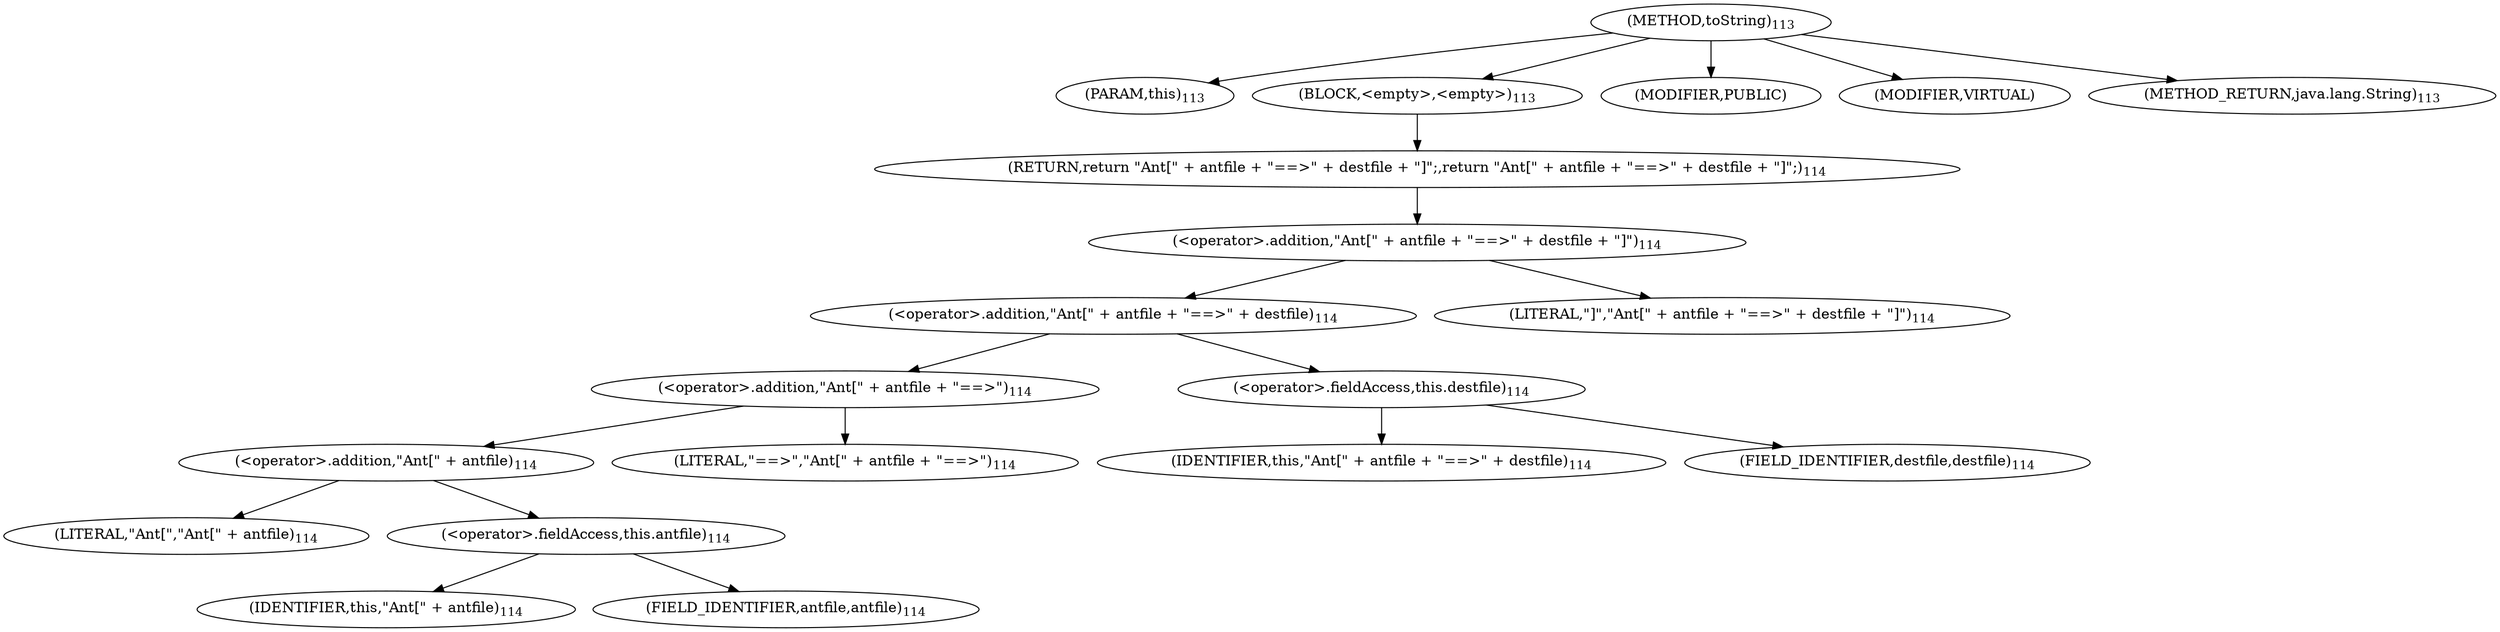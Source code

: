 digraph "toString" {  
"183" [label = <(METHOD,toString)<SUB>113</SUB>> ]
"184" [label = <(PARAM,this)<SUB>113</SUB>> ]
"185" [label = <(BLOCK,&lt;empty&gt;,&lt;empty&gt;)<SUB>113</SUB>> ]
"186" [label = <(RETURN,return &quot;Ant[&quot; + antfile + &quot;==&gt;&quot; + destfile + &quot;]&quot;;,return &quot;Ant[&quot; + antfile + &quot;==&gt;&quot; + destfile + &quot;]&quot;;)<SUB>114</SUB>> ]
"187" [label = <(&lt;operator&gt;.addition,&quot;Ant[&quot; + antfile + &quot;==&gt;&quot; + destfile + &quot;]&quot;)<SUB>114</SUB>> ]
"188" [label = <(&lt;operator&gt;.addition,&quot;Ant[&quot; + antfile + &quot;==&gt;&quot; + destfile)<SUB>114</SUB>> ]
"189" [label = <(&lt;operator&gt;.addition,&quot;Ant[&quot; + antfile + &quot;==&gt;&quot;)<SUB>114</SUB>> ]
"190" [label = <(&lt;operator&gt;.addition,&quot;Ant[&quot; + antfile)<SUB>114</SUB>> ]
"191" [label = <(LITERAL,&quot;Ant[&quot;,&quot;Ant[&quot; + antfile)<SUB>114</SUB>> ]
"192" [label = <(&lt;operator&gt;.fieldAccess,this.antfile)<SUB>114</SUB>> ]
"193" [label = <(IDENTIFIER,this,&quot;Ant[&quot; + antfile)<SUB>114</SUB>> ]
"194" [label = <(FIELD_IDENTIFIER,antfile,antfile)<SUB>114</SUB>> ]
"195" [label = <(LITERAL,&quot;==&gt;&quot;,&quot;Ant[&quot; + antfile + &quot;==&gt;&quot;)<SUB>114</SUB>> ]
"196" [label = <(&lt;operator&gt;.fieldAccess,this.destfile)<SUB>114</SUB>> ]
"197" [label = <(IDENTIFIER,this,&quot;Ant[&quot; + antfile + &quot;==&gt;&quot; + destfile)<SUB>114</SUB>> ]
"198" [label = <(FIELD_IDENTIFIER,destfile,destfile)<SUB>114</SUB>> ]
"199" [label = <(LITERAL,&quot;]&quot;,&quot;Ant[&quot; + antfile + &quot;==&gt;&quot; + destfile + &quot;]&quot;)<SUB>114</SUB>> ]
"200" [label = <(MODIFIER,PUBLIC)> ]
"201" [label = <(MODIFIER,VIRTUAL)> ]
"202" [label = <(METHOD_RETURN,java.lang.String)<SUB>113</SUB>> ]
  "183" -> "184" 
  "183" -> "185" 
  "183" -> "200" 
  "183" -> "201" 
  "183" -> "202" 
  "185" -> "186" 
  "186" -> "187" 
  "187" -> "188" 
  "187" -> "199" 
  "188" -> "189" 
  "188" -> "196" 
  "189" -> "190" 
  "189" -> "195" 
  "190" -> "191" 
  "190" -> "192" 
  "192" -> "193" 
  "192" -> "194" 
  "196" -> "197" 
  "196" -> "198" 
}
